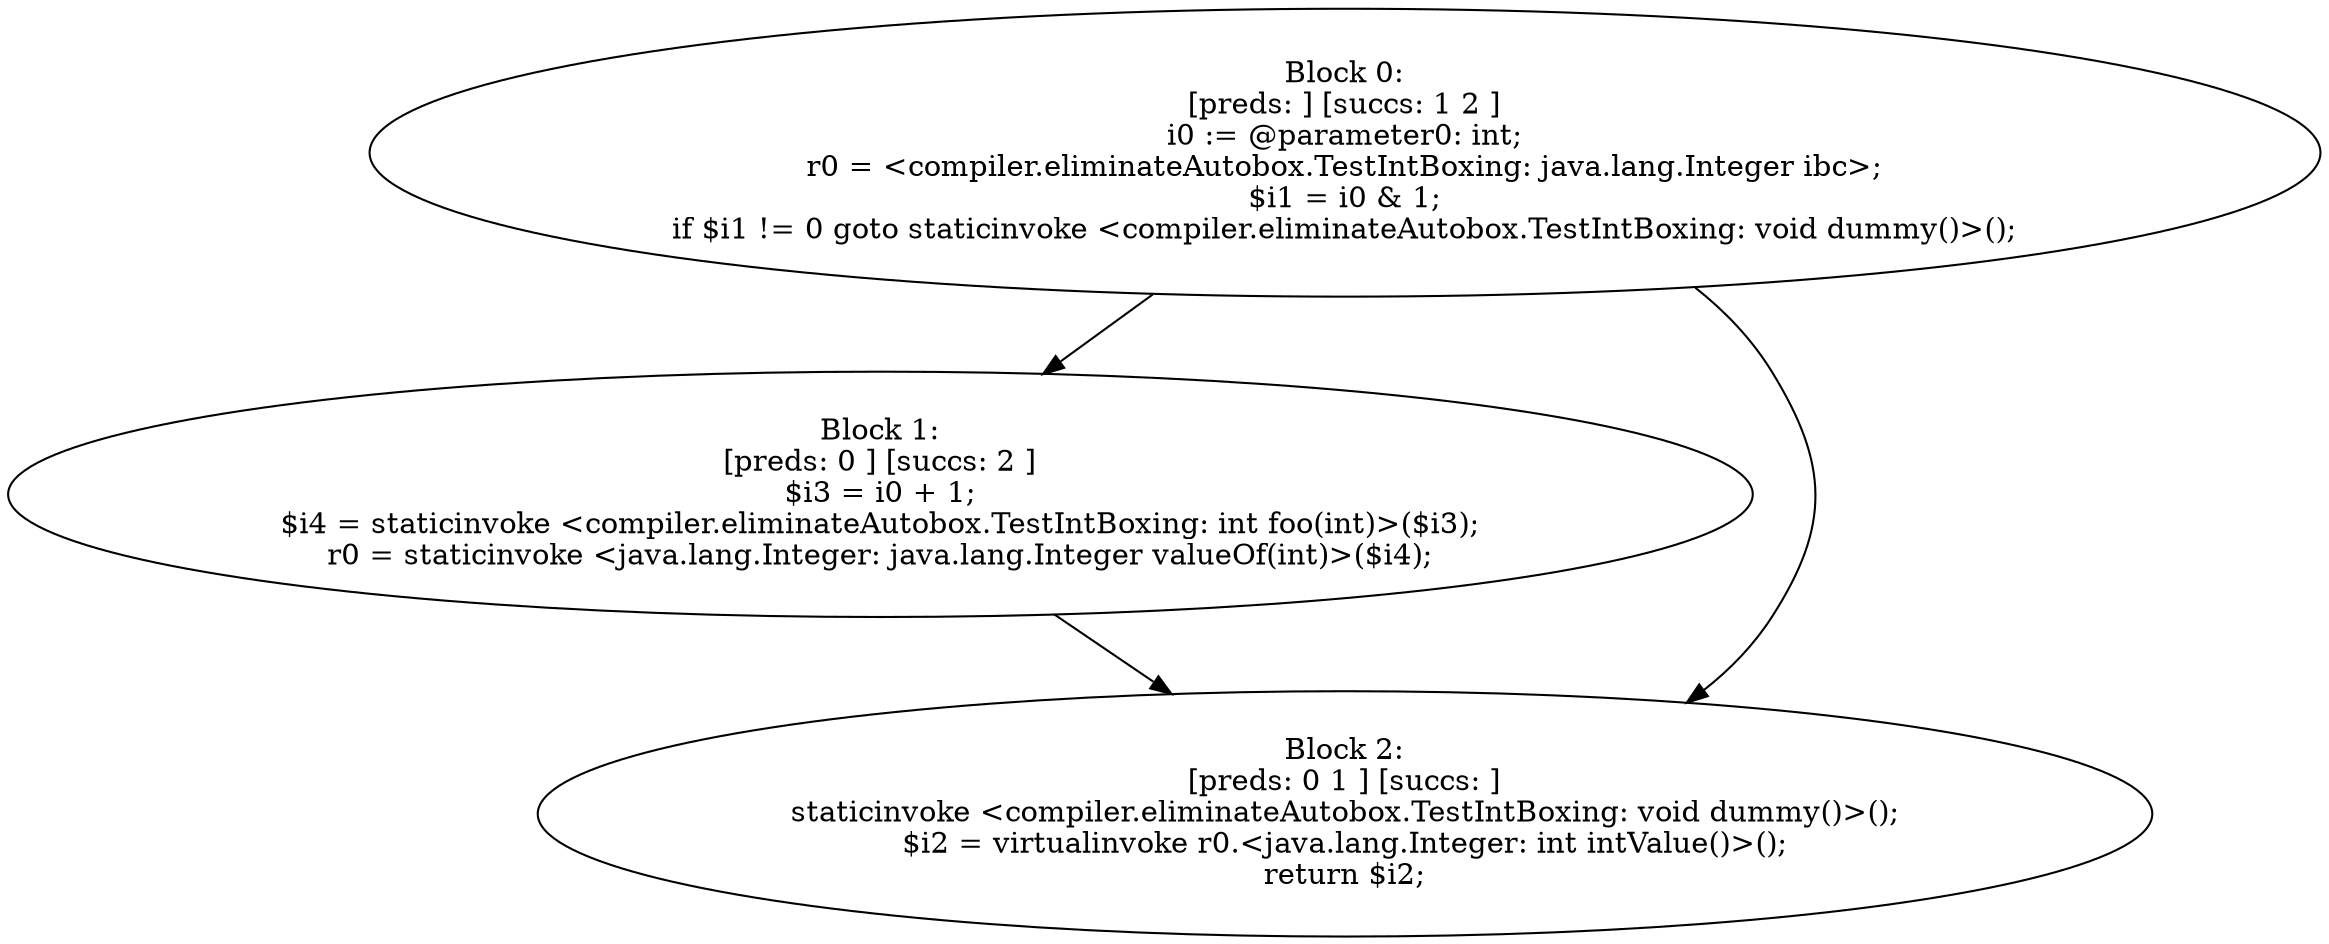 digraph "unitGraph" {
    "Block 0:
[preds: ] [succs: 1 2 ]
i0 := @parameter0: int;
r0 = <compiler.eliminateAutobox.TestIntBoxing: java.lang.Integer ibc>;
$i1 = i0 & 1;
if $i1 != 0 goto staticinvoke <compiler.eliminateAutobox.TestIntBoxing: void dummy()>();
"
    "Block 1:
[preds: 0 ] [succs: 2 ]
$i3 = i0 + 1;
$i4 = staticinvoke <compiler.eliminateAutobox.TestIntBoxing: int foo(int)>($i3);
r0 = staticinvoke <java.lang.Integer: java.lang.Integer valueOf(int)>($i4);
"
    "Block 2:
[preds: 0 1 ] [succs: ]
staticinvoke <compiler.eliminateAutobox.TestIntBoxing: void dummy()>();
$i2 = virtualinvoke r0.<java.lang.Integer: int intValue()>();
return $i2;
"
    "Block 0:
[preds: ] [succs: 1 2 ]
i0 := @parameter0: int;
r0 = <compiler.eliminateAutobox.TestIntBoxing: java.lang.Integer ibc>;
$i1 = i0 & 1;
if $i1 != 0 goto staticinvoke <compiler.eliminateAutobox.TestIntBoxing: void dummy()>();
"->"Block 1:
[preds: 0 ] [succs: 2 ]
$i3 = i0 + 1;
$i4 = staticinvoke <compiler.eliminateAutobox.TestIntBoxing: int foo(int)>($i3);
r0 = staticinvoke <java.lang.Integer: java.lang.Integer valueOf(int)>($i4);
";
    "Block 0:
[preds: ] [succs: 1 2 ]
i0 := @parameter0: int;
r0 = <compiler.eliminateAutobox.TestIntBoxing: java.lang.Integer ibc>;
$i1 = i0 & 1;
if $i1 != 0 goto staticinvoke <compiler.eliminateAutobox.TestIntBoxing: void dummy()>();
"->"Block 2:
[preds: 0 1 ] [succs: ]
staticinvoke <compiler.eliminateAutobox.TestIntBoxing: void dummy()>();
$i2 = virtualinvoke r0.<java.lang.Integer: int intValue()>();
return $i2;
";
    "Block 1:
[preds: 0 ] [succs: 2 ]
$i3 = i0 + 1;
$i4 = staticinvoke <compiler.eliminateAutobox.TestIntBoxing: int foo(int)>($i3);
r0 = staticinvoke <java.lang.Integer: java.lang.Integer valueOf(int)>($i4);
"->"Block 2:
[preds: 0 1 ] [succs: ]
staticinvoke <compiler.eliminateAutobox.TestIntBoxing: void dummy()>();
$i2 = virtualinvoke r0.<java.lang.Integer: int intValue()>();
return $i2;
";
}
